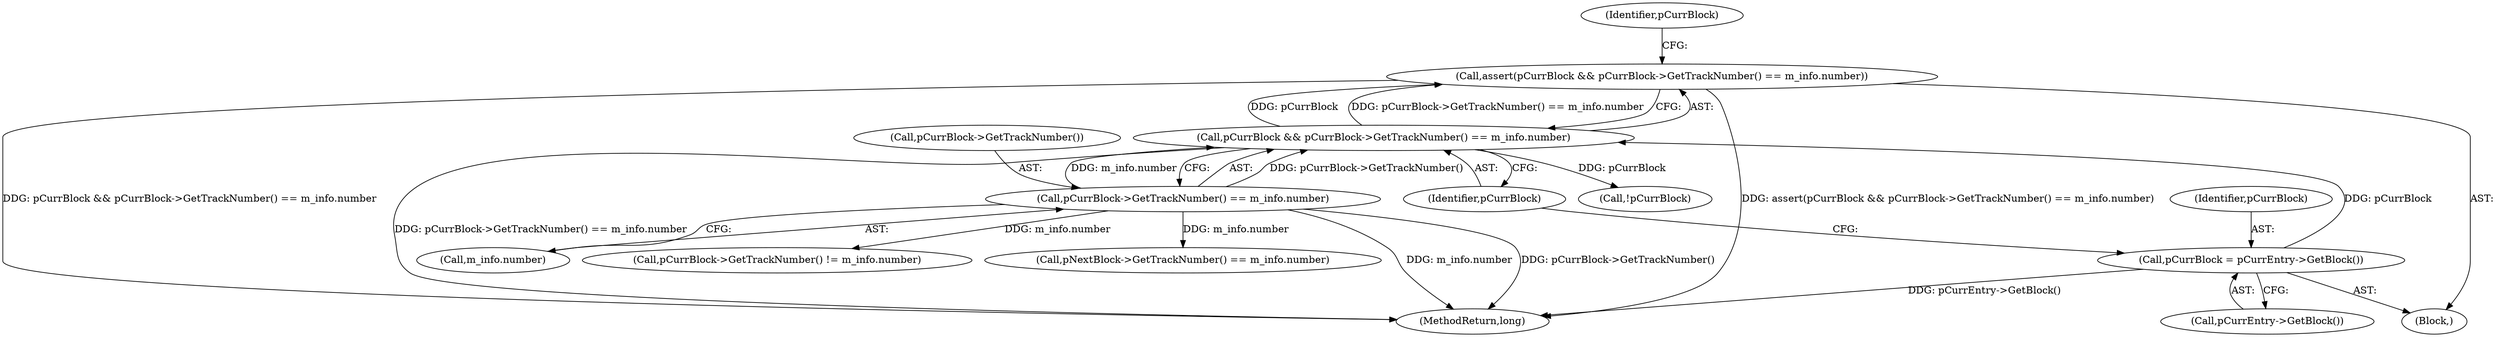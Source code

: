 digraph "1_Android_04839626ed859623901ebd3a5fd483982186b59d_106@API" {
"1000119" [label="(Call,assert(pCurrBlock && pCurrBlock->GetTrackNumber() == m_info.number))"];
"1000120" [label="(Call,pCurrBlock && pCurrBlock->GetTrackNumber() == m_info.number)"];
"1000116" [label="(Call,pCurrBlock = pCurrEntry->GetBlock())"];
"1000122" [label="(Call,pCurrBlock->GetTrackNumber() == m_info.number)"];
"1000116" [label="(Call,pCurrBlock = pCurrEntry->GetBlock())"];
"1000255" [label="(MethodReturn,long)"];
"1000118" [label="(Call,pCurrEntry->GetBlock())"];
"1000124" [label="(Call,m_info.number)"];
"1000119" [label="(Call,assert(pCurrBlock && pCurrBlock->GetTrackNumber() == m_info.number))"];
"1000129" [label="(Call,!pCurrBlock)"];
"1000131" [label="(Call,pCurrBlock->GetTrackNumber() != m_info.number)"];
"1000120" [label="(Call,pCurrBlock && pCurrBlock->GetTrackNumber() == m_info.number)"];
"1000121" [label="(Identifier,pCurrBlock)"];
"1000117" [label="(Identifier,pCurrBlock)"];
"1000123" [label="(Call,pCurrBlock->GetTrackNumber())"];
"1000130" [label="(Identifier,pCurrBlock)"];
"1000122" [label="(Call,pCurrBlock->GetTrackNumber() == m_info.number)"];
"1000175" [label="(Call,pNextBlock->GetTrackNumber() == m_info.number)"];
"1000110" [label="(Block,)"];
"1000119" -> "1000110"  [label="AST: "];
"1000119" -> "1000120"  [label="CFG: "];
"1000120" -> "1000119"  [label="AST: "];
"1000130" -> "1000119"  [label="CFG: "];
"1000119" -> "1000255"  [label="DDG: pCurrBlock && pCurrBlock->GetTrackNumber() == m_info.number"];
"1000119" -> "1000255"  [label="DDG: assert(pCurrBlock && pCurrBlock->GetTrackNumber() == m_info.number)"];
"1000120" -> "1000119"  [label="DDG: pCurrBlock"];
"1000120" -> "1000119"  [label="DDG: pCurrBlock->GetTrackNumber() == m_info.number"];
"1000120" -> "1000121"  [label="CFG: "];
"1000120" -> "1000122"  [label="CFG: "];
"1000121" -> "1000120"  [label="AST: "];
"1000122" -> "1000120"  [label="AST: "];
"1000120" -> "1000255"  [label="DDG: pCurrBlock->GetTrackNumber() == m_info.number"];
"1000116" -> "1000120"  [label="DDG: pCurrBlock"];
"1000122" -> "1000120"  [label="DDG: pCurrBlock->GetTrackNumber()"];
"1000122" -> "1000120"  [label="DDG: m_info.number"];
"1000120" -> "1000129"  [label="DDG: pCurrBlock"];
"1000116" -> "1000110"  [label="AST: "];
"1000116" -> "1000118"  [label="CFG: "];
"1000117" -> "1000116"  [label="AST: "];
"1000118" -> "1000116"  [label="AST: "];
"1000121" -> "1000116"  [label="CFG: "];
"1000116" -> "1000255"  [label="DDG: pCurrEntry->GetBlock()"];
"1000122" -> "1000124"  [label="CFG: "];
"1000123" -> "1000122"  [label="AST: "];
"1000124" -> "1000122"  [label="AST: "];
"1000122" -> "1000255"  [label="DDG: pCurrBlock->GetTrackNumber()"];
"1000122" -> "1000255"  [label="DDG: m_info.number"];
"1000122" -> "1000131"  [label="DDG: m_info.number"];
"1000122" -> "1000175"  [label="DDG: m_info.number"];
}
